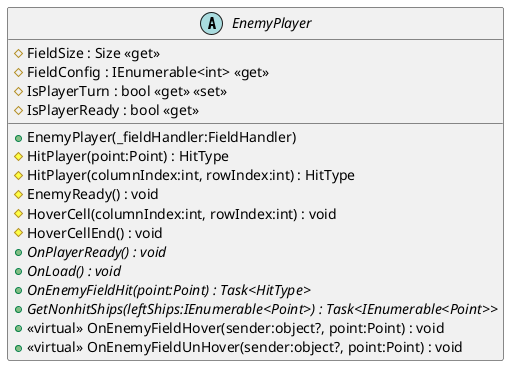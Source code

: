 @startuml
abstract class EnemyPlayer {
    # FieldSize : Size <<get>>
    # FieldConfig : IEnumerable<int> <<get>>
    # IsPlayerTurn : bool <<get>> <<set>>
    # IsPlayerReady : bool <<get>>
    + EnemyPlayer(_fieldHandler:FieldHandler)
    # HitPlayer(point:Point) : HitType
    # HitPlayer(columnIndex:int, rowIndex:int) : HitType
    # EnemyReady() : void
    # HoverCell(columnIndex:int, rowIndex:int) : void
    # HoverCellEnd() : void
    + {abstract} OnPlayerReady() : void
    + {abstract} OnLoad() : void
    + {abstract} OnEnemyFieldHit(point:Point) : Task<HitType>
    + {abstract} GetNonhitShips(leftShips:IEnumerable<Point>) : Task<IEnumerable<Point>>
    + <<virtual>> OnEnemyFieldHover(sender:object?, point:Point) : void
    + <<virtual>> OnEnemyFieldUnHover(sender:object?, point:Point) : void
}
@enduml
